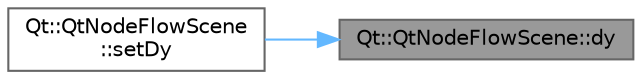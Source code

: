 digraph "Qt::QtNodeFlowScene::dy"
{
 // LATEX_PDF_SIZE
  bgcolor="transparent";
  edge [fontname=Helvetica,fontsize=10,labelfontname=Helvetica,labelfontsize=10];
  node [fontname=Helvetica,fontsize=10,shape=box,height=0.2,width=0.4];
  rankdir="RL";
  Node1 [id="Node000001",label="Qt::QtNodeFlowScene::dy",height=0.2,width=0.4,color="gray40", fillcolor="grey60", style="filled", fontcolor="black",tooltip=" "];
  Node1 -> Node2 [id="edge1_Node000001_Node000002",dir="back",color="steelblue1",style="solid",tooltip=" "];
  Node2 [id="Node000002",label="Qt::QtNodeFlowScene\l::setDy",height=0.2,width=0.4,color="grey40", fillcolor="white", style="filled",URL="$class_qt_1_1_qt_node_flow_scene.html#a46dd29ec76a0c240f043f2ee8f41a1c2",tooltip=" "];
}
